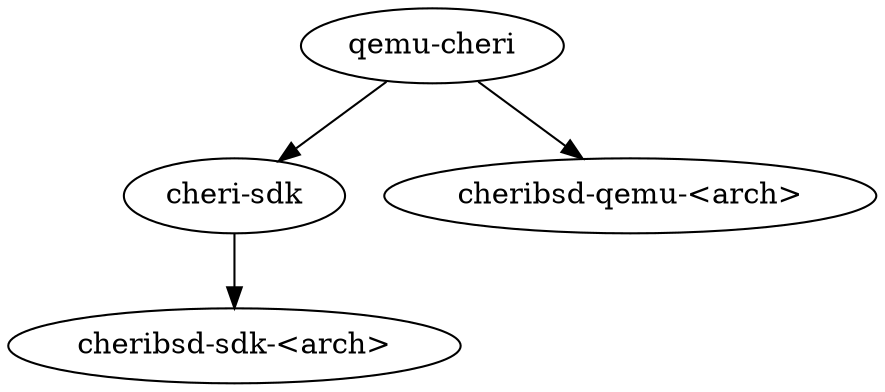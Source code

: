 digraph {
	"qemu-cheri" -> "cheri-sdk"
	"cheri-sdk" -> "cheribsd-sdk-<arch>"
	"qemu-cheri" -> "cheribsd-qemu-<arch>"
}
